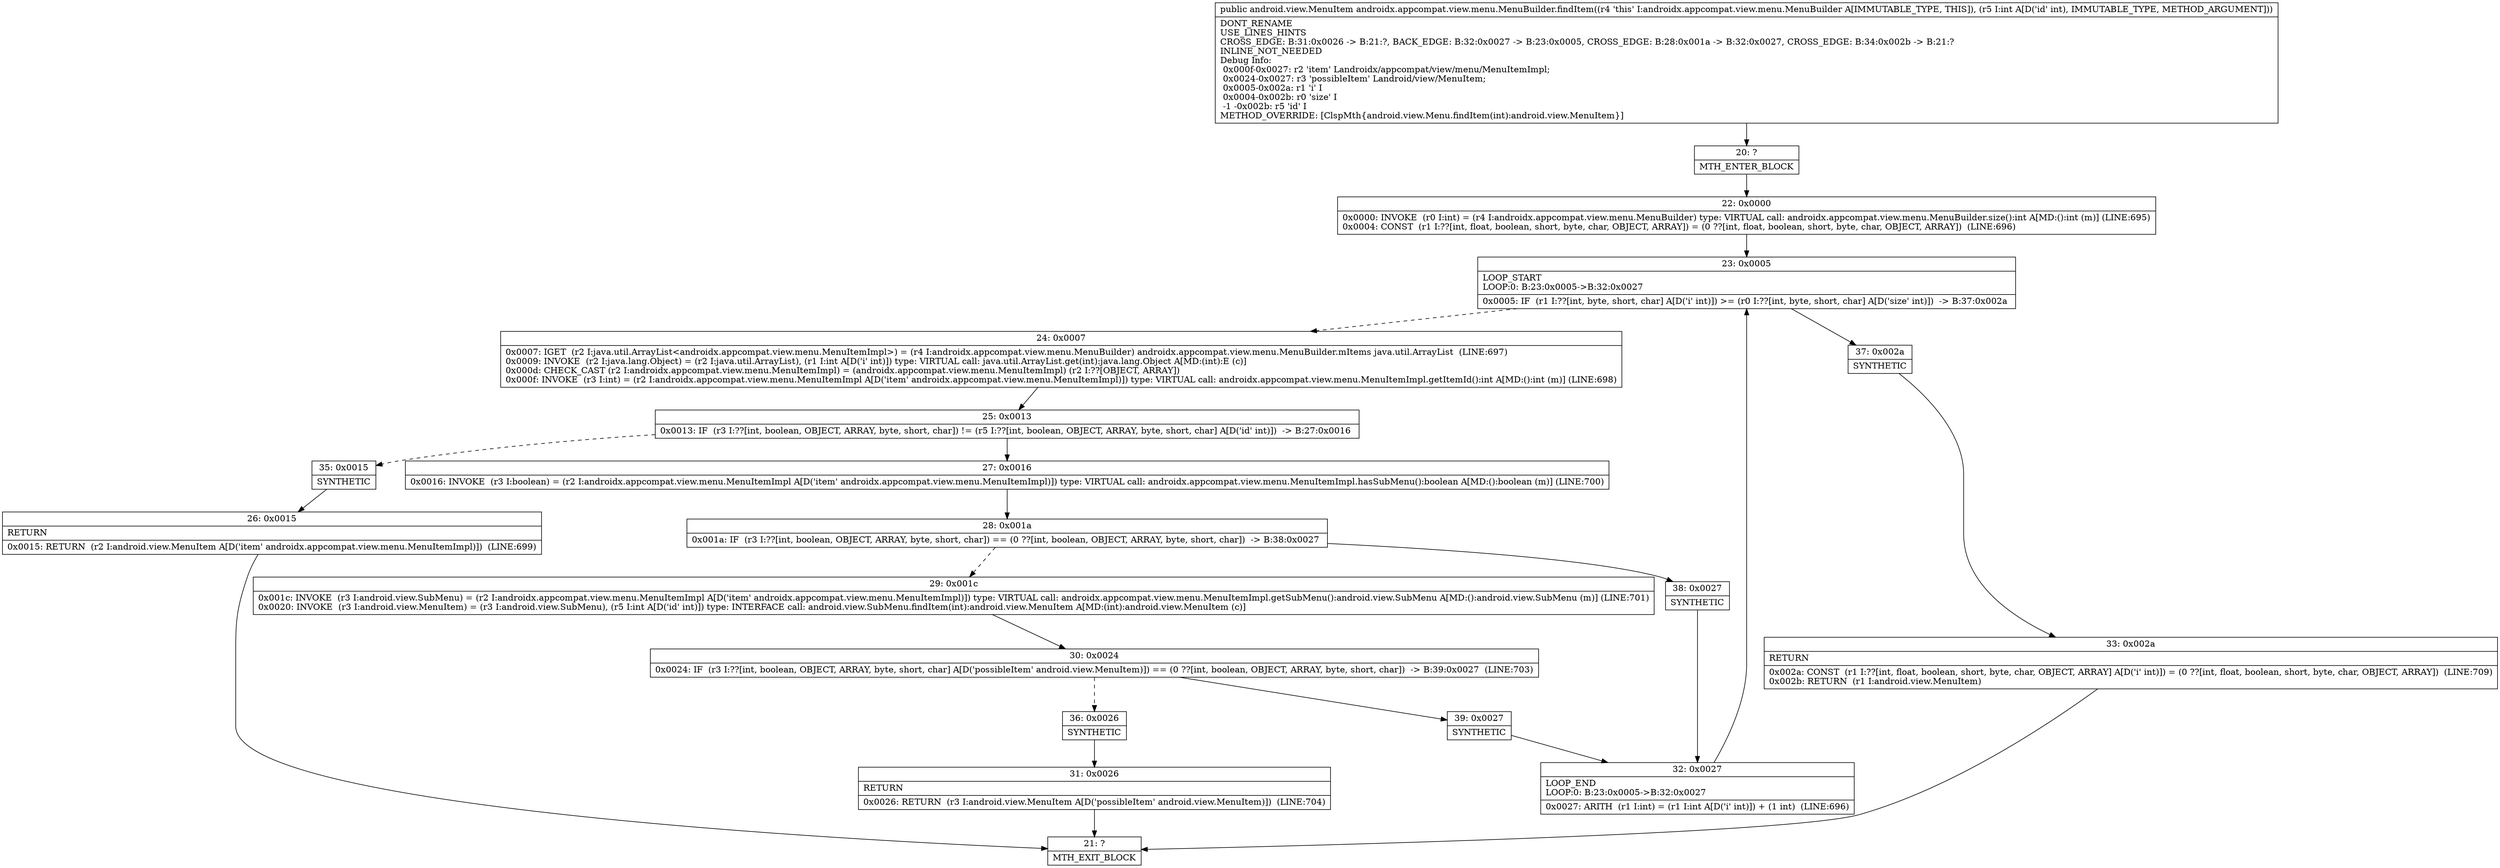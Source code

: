 digraph "CFG forandroidx.appcompat.view.menu.MenuBuilder.findItem(I)Landroid\/view\/MenuItem;" {
Node_20 [shape=record,label="{20\:\ ?|MTH_ENTER_BLOCK\l}"];
Node_22 [shape=record,label="{22\:\ 0x0000|0x0000: INVOKE  (r0 I:int) = (r4 I:androidx.appcompat.view.menu.MenuBuilder) type: VIRTUAL call: androidx.appcompat.view.menu.MenuBuilder.size():int A[MD:():int (m)] (LINE:695)\l0x0004: CONST  (r1 I:??[int, float, boolean, short, byte, char, OBJECT, ARRAY]) = (0 ??[int, float, boolean, short, byte, char, OBJECT, ARRAY])  (LINE:696)\l}"];
Node_23 [shape=record,label="{23\:\ 0x0005|LOOP_START\lLOOP:0: B:23:0x0005\-\>B:32:0x0027\l|0x0005: IF  (r1 I:??[int, byte, short, char] A[D('i' int)]) \>= (r0 I:??[int, byte, short, char] A[D('size' int)])  \-\> B:37:0x002a \l}"];
Node_24 [shape=record,label="{24\:\ 0x0007|0x0007: IGET  (r2 I:java.util.ArrayList\<androidx.appcompat.view.menu.MenuItemImpl\>) = (r4 I:androidx.appcompat.view.menu.MenuBuilder) androidx.appcompat.view.menu.MenuBuilder.mItems java.util.ArrayList  (LINE:697)\l0x0009: INVOKE  (r2 I:java.lang.Object) = (r2 I:java.util.ArrayList), (r1 I:int A[D('i' int)]) type: VIRTUAL call: java.util.ArrayList.get(int):java.lang.Object A[MD:(int):E (c)]\l0x000d: CHECK_CAST (r2 I:androidx.appcompat.view.menu.MenuItemImpl) = (androidx.appcompat.view.menu.MenuItemImpl) (r2 I:??[OBJECT, ARRAY]) \l0x000f: INVOKE  (r3 I:int) = (r2 I:androidx.appcompat.view.menu.MenuItemImpl A[D('item' androidx.appcompat.view.menu.MenuItemImpl)]) type: VIRTUAL call: androidx.appcompat.view.menu.MenuItemImpl.getItemId():int A[MD:():int (m)] (LINE:698)\l}"];
Node_25 [shape=record,label="{25\:\ 0x0013|0x0013: IF  (r3 I:??[int, boolean, OBJECT, ARRAY, byte, short, char]) != (r5 I:??[int, boolean, OBJECT, ARRAY, byte, short, char] A[D('id' int)])  \-\> B:27:0x0016 \l}"];
Node_27 [shape=record,label="{27\:\ 0x0016|0x0016: INVOKE  (r3 I:boolean) = (r2 I:androidx.appcompat.view.menu.MenuItemImpl A[D('item' androidx.appcompat.view.menu.MenuItemImpl)]) type: VIRTUAL call: androidx.appcompat.view.menu.MenuItemImpl.hasSubMenu():boolean A[MD:():boolean (m)] (LINE:700)\l}"];
Node_28 [shape=record,label="{28\:\ 0x001a|0x001a: IF  (r3 I:??[int, boolean, OBJECT, ARRAY, byte, short, char]) == (0 ??[int, boolean, OBJECT, ARRAY, byte, short, char])  \-\> B:38:0x0027 \l}"];
Node_29 [shape=record,label="{29\:\ 0x001c|0x001c: INVOKE  (r3 I:android.view.SubMenu) = (r2 I:androidx.appcompat.view.menu.MenuItemImpl A[D('item' androidx.appcompat.view.menu.MenuItemImpl)]) type: VIRTUAL call: androidx.appcompat.view.menu.MenuItemImpl.getSubMenu():android.view.SubMenu A[MD:():android.view.SubMenu (m)] (LINE:701)\l0x0020: INVOKE  (r3 I:android.view.MenuItem) = (r3 I:android.view.SubMenu), (r5 I:int A[D('id' int)]) type: INTERFACE call: android.view.SubMenu.findItem(int):android.view.MenuItem A[MD:(int):android.view.MenuItem (c)]\l}"];
Node_30 [shape=record,label="{30\:\ 0x0024|0x0024: IF  (r3 I:??[int, boolean, OBJECT, ARRAY, byte, short, char] A[D('possibleItem' android.view.MenuItem)]) == (0 ??[int, boolean, OBJECT, ARRAY, byte, short, char])  \-\> B:39:0x0027  (LINE:703)\l}"];
Node_36 [shape=record,label="{36\:\ 0x0026|SYNTHETIC\l}"];
Node_31 [shape=record,label="{31\:\ 0x0026|RETURN\l|0x0026: RETURN  (r3 I:android.view.MenuItem A[D('possibleItem' android.view.MenuItem)])  (LINE:704)\l}"];
Node_21 [shape=record,label="{21\:\ ?|MTH_EXIT_BLOCK\l}"];
Node_39 [shape=record,label="{39\:\ 0x0027|SYNTHETIC\l}"];
Node_32 [shape=record,label="{32\:\ 0x0027|LOOP_END\lLOOP:0: B:23:0x0005\-\>B:32:0x0027\l|0x0027: ARITH  (r1 I:int) = (r1 I:int A[D('i' int)]) + (1 int)  (LINE:696)\l}"];
Node_38 [shape=record,label="{38\:\ 0x0027|SYNTHETIC\l}"];
Node_35 [shape=record,label="{35\:\ 0x0015|SYNTHETIC\l}"];
Node_26 [shape=record,label="{26\:\ 0x0015|RETURN\l|0x0015: RETURN  (r2 I:android.view.MenuItem A[D('item' androidx.appcompat.view.menu.MenuItemImpl)])  (LINE:699)\l}"];
Node_37 [shape=record,label="{37\:\ 0x002a|SYNTHETIC\l}"];
Node_33 [shape=record,label="{33\:\ 0x002a|RETURN\l|0x002a: CONST  (r1 I:??[int, float, boolean, short, byte, char, OBJECT, ARRAY] A[D('i' int)]) = (0 ??[int, float, boolean, short, byte, char, OBJECT, ARRAY])  (LINE:709)\l0x002b: RETURN  (r1 I:android.view.MenuItem) \l}"];
MethodNode[shape=record,label="{public android.view.MenuItem androidx.appcompat.view.menu.MenuBuilder.findItem((r4 'this' I:androidx.appcompat.view.menu.MenuBuilder A[IMMUTABLE_TYPE, THIS]), (r5 I:int A[D('id' int), IMMUTABLE_TYPE, METHOD_ARGUMENT]))  | DONT_RENAME\lUSE_LINES_HINTS\lCROSS_EDGE: B:31:0x0026 \-\> B:21:?, BACK_EDGE: B:32:0x0027 \-\> B:23:0x0005, CROSS_EDGE: B:28:0x001a \-\> B:32:0x0027, CROSS_EDGE: B:34:0x002b \-\> B:21:?\lINLINE_NOT_NEEDED\lDebug Info:\l  0x000f\-0x0027: r2 'item' Landroidx\/appcompat\/view\/menu\/MenuItemImpl;\l  0x0024\-0x0027: r3 'possibleItem' Landroid\/view\/MenuItem;\l  0x0005\-0x002a: r1 'i' I\l  0x0004\-0x002b: r0 'size' I\l  \-1 \-0x002b: r5 'id' I\lMETHOD_OVERRIDE: [ClspMth\{android.view.Menu.findItem(int):android.view.MenuItem\}]\l}"];
MethodNode -> Node_20;Node_20 -> Node_22;
Node_22 -> Node_23;
Node_23 -> Node_24[style=dashed];
Node_23 -> Node_37;
Node_24 -> Node_25;
Node_25 -> Node_27;
Node_25 -> Node_35[style=dashed];
Node_27 -> Node_28;
Node_28 -> Node_29[style=dashed];
Node_28 -> Node_38;
Node_29 -> Node_30;
Node_30 -> Node_36[style=dashed];
Node_30 -> Node_39;
Node_36 -> Node_31;
Node_31 -> Node_21;
Node_39 -> Node_32;
Node_32 -> Node_23;
Node_38 -> Node_32;
Node_35 -> Node_26;
Node_26 -> Node_21;
Node_37 -> Node_33;
Node_33 -> Node_21;
}

